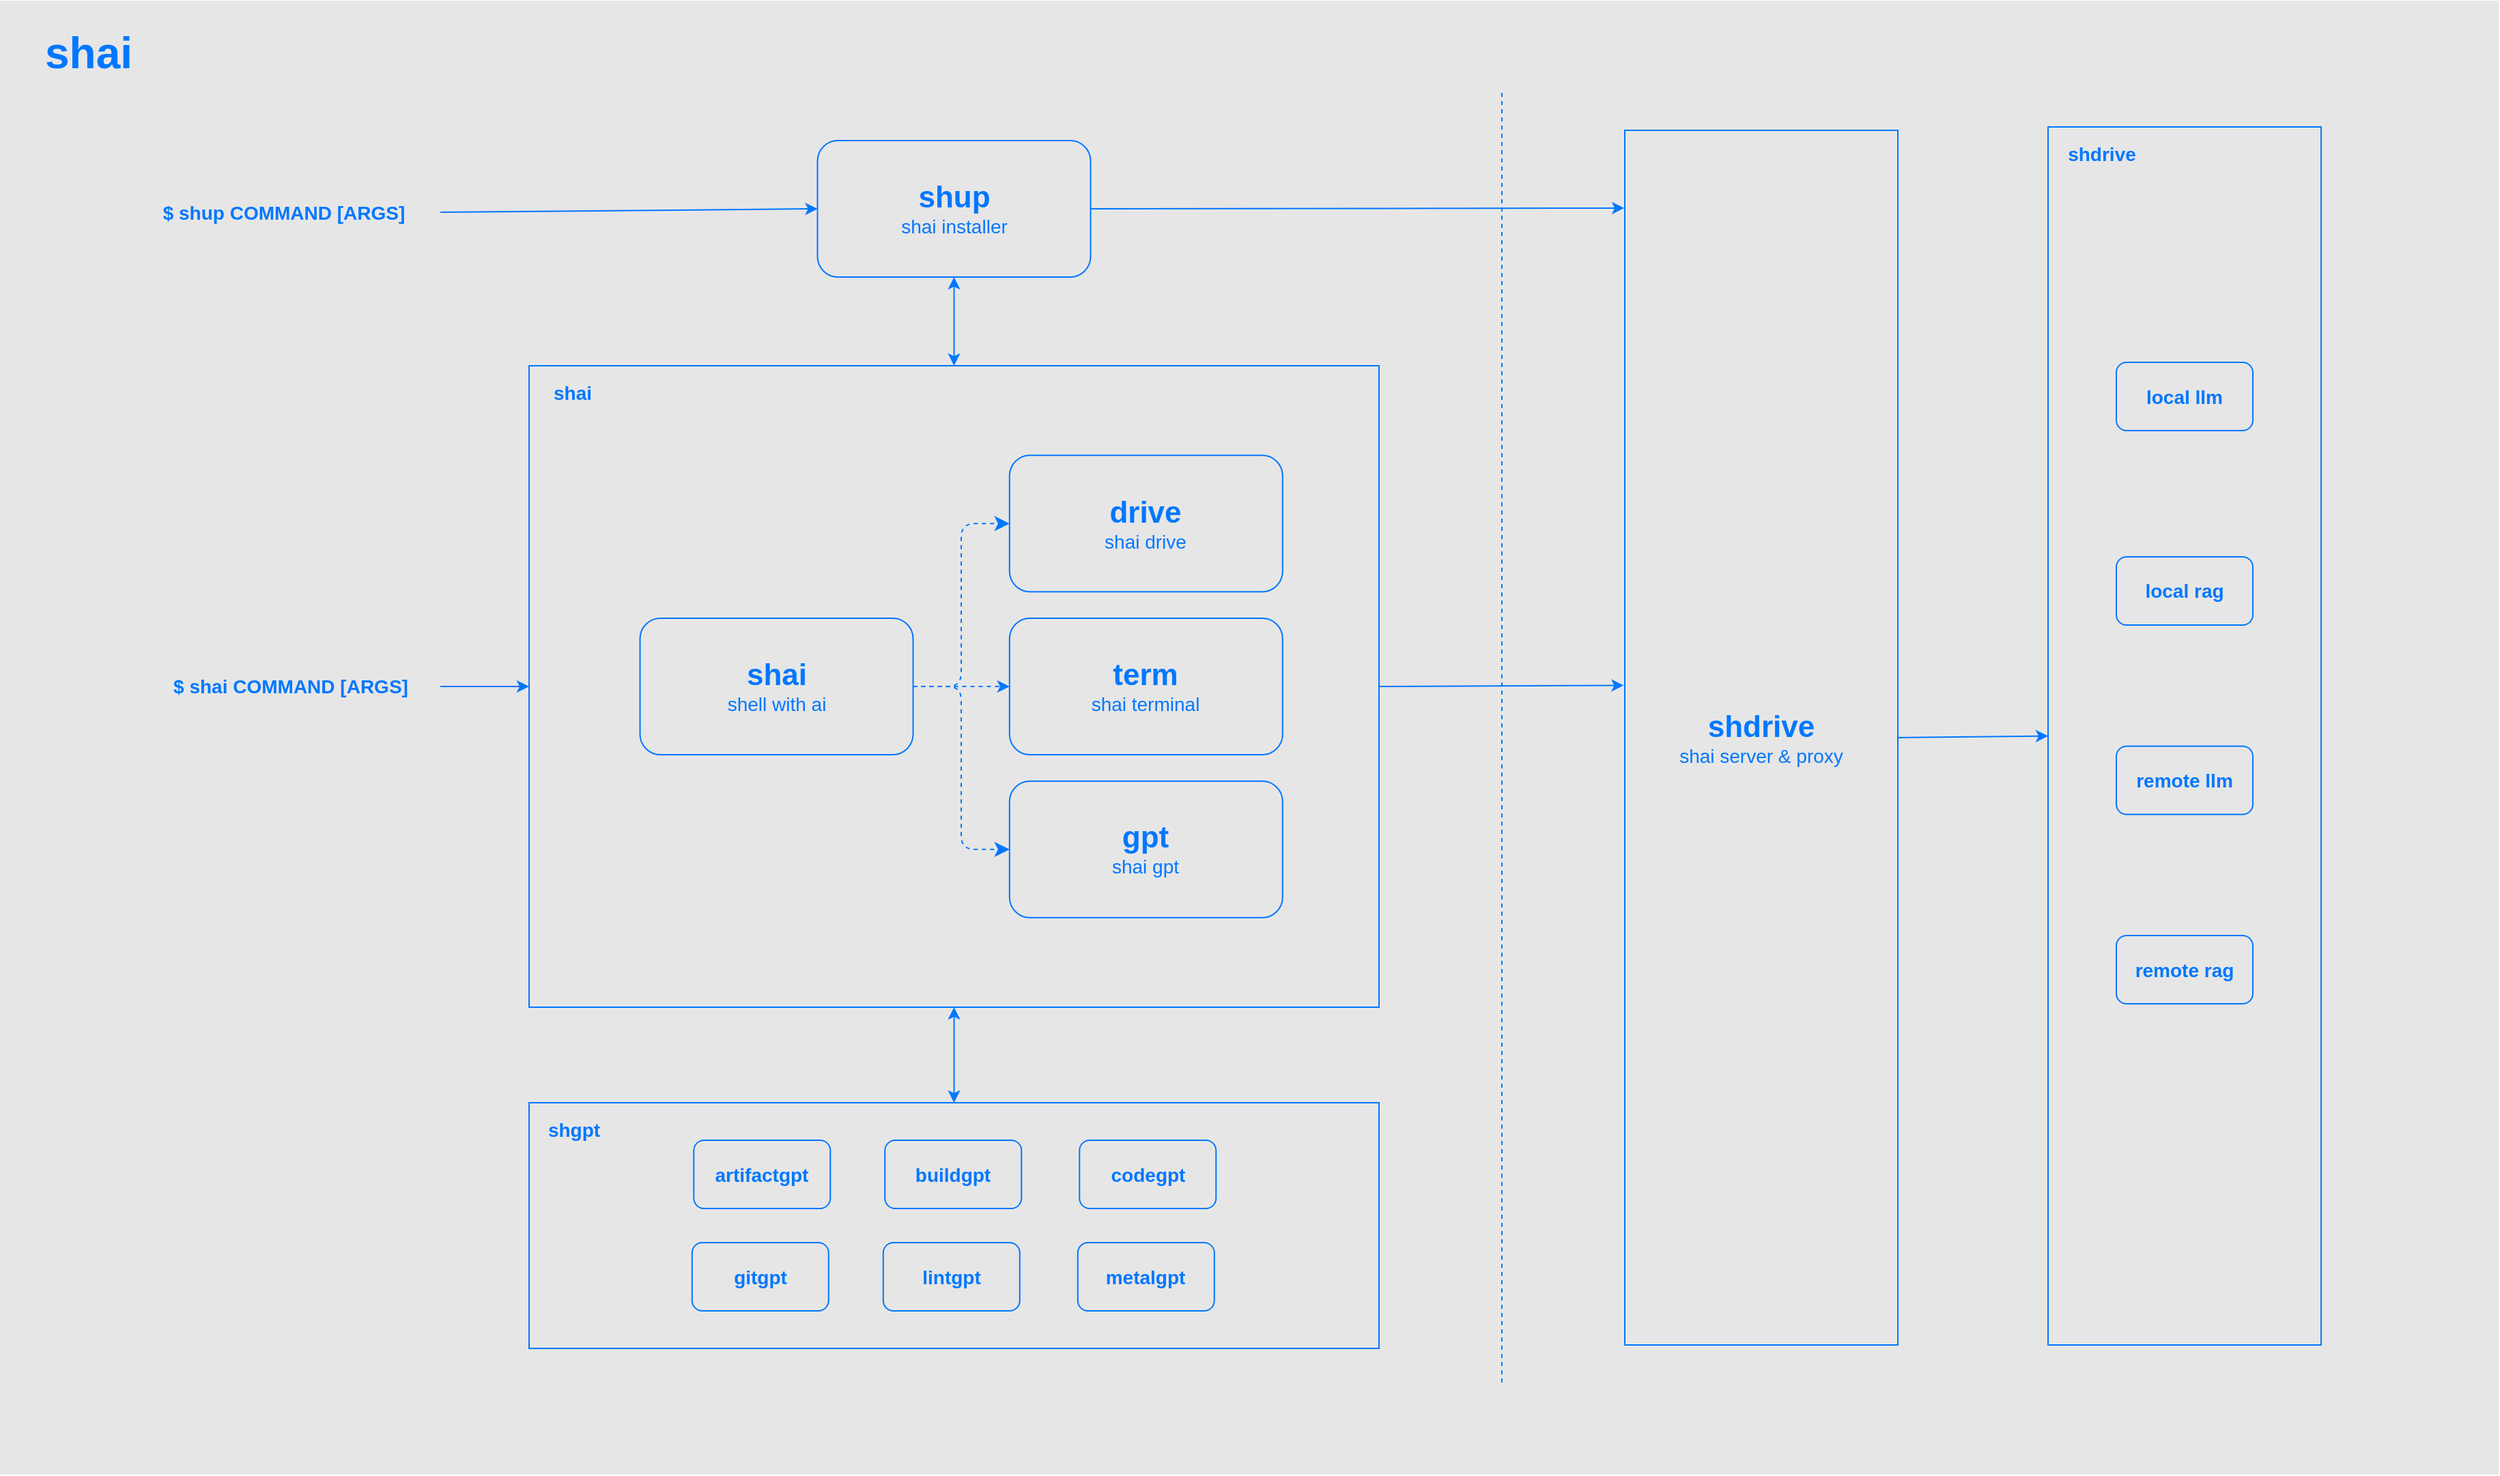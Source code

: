 <mxfile scale="2" border="0" version="24.6.4" type="github">
  <diagram id="lRwunp---gVruRk167lT" name="Page-1">
    <mxGraphModel dx="1551" dy="1816" grid="1" gridSize="10" guides="1" tooltips="1" connect="1" arrows="1" fold="1" page="1" pageScale="1" pageWidth="850" pageHeight="1100" math="0" shadow="0">
      <root>
        <mxCell id="0" />
        <mxCell id="1" parent="0" />
        <mxCell id="4" value="" style="rounded=0;whiteSpace=wrap;html=1;strokeColor=none;fillColor=#E6E6E6;" parent="1" vertex="1">
          <mxGeometry x="-70" y="302.5" width="1830" height="1080" as="geometry" />
        </mxCell>
        <mxCell id="24" value="&lt;font color=&quot;#0077ff&quot; style=&quot;&quot;&gt;&lt;br&gt;&lt;/font&gt;" style="rounded=0;whiteSpace=wrap;html=1;strokeColor=#0077FF;fillColor=none;shadow=0;" parent="1" vertex="1">
          <mxGeometry x="317.5" y="1110" width="622.5" height="180" as="geometry" />
        </mxCell>
        <mxCell id="14" value="" style="rounded=0;whiteSpace=wrap;html=1;strokeColor=#0077FF;fontSize=14;fontColor=#0077FF;fillColor=none;" parent="1" vertex="1">
          <mxGeometry x="317.5" y="570" width="622.5" height="470" as="geometry" />
        </mxCell>
        <mxCell id="2" value="&lt;font color=&quot;#0077ff&quot; style=&quot;&quot;&gt;&lt;span style=&quot;font-weight: bold; font-size: 22px;&quot;&gt;shai&lt;/span&gt;&lt;br&gt;&lt;font style=&quot;font-size: 14px;&quot;&gt;shell with ai&lt;/font&gt;&lt;br&gt;&lt;/font&gt;" style="rounded=1;whiteSpace=wrap;html=1;strokeColor=#0077FF;fillColor=none;shadow=0;" parent="1" vertex="1">
          <mxGeometry x="398.75" y="755" width="200" height="100" as="geometry" />
        </mxCell>
        <mxCell id="3" value="$&amp;nbsp;shai COMMAND [ARGS]" style="text;html=1;strokeColor=none;fillColor=none;align=center;verticalAlign=middle;whiteSpace=wrap;rounded=0;fontStyle=1;dashed=1;fontColor=#0077FF;fontSize=14;" parent="1" vertex="1">
          <mxGeometry x="32.5" y="782.5" width="220" height="45" as="geometry" />
        </mxCell>
        <mxCell id="5" value="$&amp;nbsp;shup COMMAND [ARGS]" style="text;html=1;strokeColor=none;fillColor=none;align=center;verticalAlign=middle;whiteSpace=wrap;rounded=0;fontStyle=1;dashed=1;fontColor=#0077FF;fontSize=14;" parent="1" vertex="1">
          <mxGeometry x="22.5" y="435" width="230" height="45" as="geometry" />
        </mxCell>
        <mxCell id="6" value="" style="endArrow=classic;html=1;fontSize=14;fontColor=#0077FF;entryX=0;entryY=0.5;entryDx=0;entryDy=0;exitX=1;exitY=0.5;exitDx=0;exitDy=0;strokeColor=#0077FF;" parent="1" source="3" target="14" edge="1">
          <mxGeometry width="50" height="50" relative="1" as="geometry">
            <mxPoint x="652.5" y="772.5" as="sourcePoint" />
            <mxPoint x="702.5" y="722.5" as="targetPoint" />
          </mxGeometry>
        </mxCell>
        <mxCell id="7" value="&lt;font color=&quot;#0077ff&quot; style=&quot;&quot;&gt;&lt;span style=&quot;font-weight: bold; font-size: 22px;&quot;&gt;shup&lt;/span&gt;&lt;br&gt;&lt;font style=&quot;font-size: 14px;&quot;&gt;shai installer&lt;/font&gt;&lt;br&gt;&lt;/font&gt;" style="rounded=1;whiteSpace=wrap;html=1;strokeColor=#0077FF;fillColor=none;shadow=0;" parent="1" vertex="1">
          <mxGeometry x="528.75" y="405" width="200" height="100" as="geometry" />
        </mxCell>
        <mxCell id="8" value="&lt;font color=&quot;#0077ff&quot; style=&quot;&quot;&gt;&lt;span style=&quot;font-weight: bold; font-size: 22px;&quot;&gt;shdrive&lt;/span&gt;&lt;br&gt;&lt;font style=&quot;font-size: 14px;&quot;&gt;shai server &amp;amp; proxy&lt;/font&gt;&lt;br&gt;&lt;/font&gt;" style="rounded=0;whiteSpace=wrap;html=1;strokeColor=#0077FF;fillColor=none;shadow=0;" parent="1" vertex="1">
          <mxGeometry x="1120" y="397.5" width="200" height="890" as="geometry" />
        </mxCell>
        <mxCell id="9" value="&lt;span style=&quot;border-color: var(--border-color); color: rgb(0, 119, 255); font-weight: bold; font-size: 22px;&quot;&gt;drive&lt;/span&gt;&lt;br style=&quot;border-color: var(--border-color); color: rgb(0, 119, 255);&quot;&gt;&lt;font style=&quot;border-color: var(--border-color); color: rgb(0, 119, 255); font-size: 14px;&quot;&gt;shai drive&lt;/font&gt;&lt;font color=&quot;#0077ff&quot; style=&quot;&quot;&gt;&lt;br&gt;&lt;/font&gt;" style="rounded=1;whiteSpace=wrap;html=1;strokeColor=#0077FF;fillColor=none;shadow=0;" parent="1" vertex="1">
          <mxGeometry x="669.38" y="635.63" width="200" height="100" as="geometry" />
        </mxCell>
        <mxCell id="12" value="" style="endArrow=classic;html=1;fontSize=14;fontColor=#0077FF;entryX=0;entryY=0.5;entryDx=0;entryDy=0;exitX=1;exitY=0.5;exitDx=0;exitDy=0;strokeColor=#0077FF;" parent="1" source="5" target="7" edge="1">
          <mxGeometry width="50" height="50" relative="1" as="geometry">
            <mxPoint x="302.5" y="282.5" as="sourcePoint" />
            <mxPoint x="362.5" y="282.5" as="targetPoint" />
          </mxGeometry>
        </mxCell>
        <mxCell id="15" value="&lt;font color=&quot;#0077ff&quot; style=&quot;&quot;&gt;&lt;br&gt;&lt;/font&gt;" style="rounded=0;whiteSpace=wrap;html=1;strokeColor=#0077FF;fillColor=none;shadow=0;" parent="1" vertex="1">
          <mxGeometry x="1430" y="395" width="200" height="892.5" as="geometry" />
        </mxCell>
        <mxCell id="16" value="&lt;font color=&quot;#0077ff&quot; style=&quot;&quot;&gt;&lt;b style=&quot;&quot;&gt;&lt;font style=&quot;font-size: 14px;&quot;&gt;local llm&lt;/font&gt;&lt;/b&gt;&lt;br&gt;&lt;/font&gt;" style="rounded=1;whiteSpace=wrap;html=1;strokeColor=#0077FF;fillColor=none;shadow=0;" parent="1" vertex="1">
          <mxGeometry x="1480" y="567.5" width="100" height="50" as="geometry" />
        </mxCell>
        <mxCell id="17" value="&lt;font color=&quot;#0077ff&quot; style=&quot;&quot;&gt;&lt;b style=&quot;&quot;&gt;&lt;font style=&quot;font-size: 14px;&quot;&gt;local rag&lt;/font&gt;&lt;/b&gt;&lt;br&gt;&lt;/font&gt;" style="rounded=1;whiteSpace=wrap;html=1;strokeColor=#0077FF;fillColor=none;shadow=0;" parent="1" vertex="1">
          <mxGeometry x="1480" y="710" width="100" height="50" as="geometry" />
        </mxCell>
        <mxCell id="18" value="&lt;font color=&quot;#0077ff&quot; style=&quot;&quot;&gt;&lt;b style=&quot;&quot;&gt;&lt;font style=&quot;font-size: 14px;&quot;&gt;remote llm&lt;/font&gt;&lt;/b&gt;&lt;br&gt;&lt;/font&gt;" style="rounded=1;whiteSpace=wrap;html=1;strokeColor=#0077FF;fillColor=none;shadow=0;" parent="1" vertex="1">
          <mxGeometry x="1480" y="848.75" width="100" height="50" as="geometry" />
        </mxCell>
        <mxCell id="19" value="&lt;font color=&quot;#0077ff&quot; style=&quot;&quot;&gt;&lt;b style=&quot;&quot;&gt;&lt;font style=&quot;font-size: 14px;&quot;&gt;remote rag&lt;/font&gt;&lt;/b&gt;&lt;br&gt;&lt;/font&gt;" style="rounded=1;whiteSpace=wrap;html=1;strokeColor=#0077FF;fillColor=none;shadow=0;" parent="1" vertex="1">
          <mxGeometry x="1480" y="987.5" width="100" height="50" as="geometry" />
        </mxCell>
        <mxCell id="21" value="" style="endArrow=classic;html=1;fontSize=14;fontColor=#0077FF;entryX=-0.002;entryY=0.064;entryDx=0;entryDy=0;exitX=1;exitY=0.5;exitDx=0;exitDy=0;strokeColor=#0077FF;entryPerimeter=0;" parent="1" source="7" target="8" edge="1">
          <mxGeometry width="50" height="50" relative="1" as="geometry">
            <mxPoint x="267.5" y="495" as="sourcePoint" />
            <mxPoint x="382.5" y="495" as="targetPoint" />
          </mxGeometry>
        </mxCell>
        <mxCell id="22" value="" style="endArrow=classic;html=1;fontSize=14;fontColor=#0077FF;entryX=-0.004;entryY=0.457;entryDx=0;entryDy=0;exitX=1;exitY=0.5;exitDx=0;exitDy=0;strokeColor=#0077FF;entryPerimeter=0;" parent="1" source="14" target="8" edge="1">
          <mxGeometry width="50" height="50" relative="1" as="geometry">
            <mxPoint x="582.5" y="495" as="sourcePoint" />
            <mxPoint x="744.3" y="495.285" as="targetPoint" />
          </mxGeometry>
        </mxCell>
        <mxCell id="23" value="" style="endArrow=classic;html=1;fontSize=14;fontColor=#0077FF;exitX=1;exitY=0.5;exitDx=0;exitDy=0;strokeColor=#0077FF;entryX=0;entryY=0.5;entryDx=0;entryDy=0;" parent="1" source="8" target="15" edge="1">
          <mxGeometry width="50" height="50" relative="1" as="geometry">
            <mxPoint x="1015" y="812.5" as="sourcePoint" />
            <mxPoint x="1430" y="837.5" as="targetPoint" />
          </mxGeometry>
        </mxCell>
        <mxCell id="25" value="&lt;font color=&quot;#0077ff&quot; style=&quot;&quot;&gt;&lt;b style=&quot;&quot;&gt;&lt;font style=&quot;font-size: 14px;&quot;&gt;artifactgpt&lt;/font&gt;&lt;/b&gt;&lt;br&gt;&lt;/font&gt;" style="rounded=1;whiteSpace=wrap;html=1;strokeColor=#0077FF;fillColor=none;shadow=0;" parent="1" vertex="1">
          <mxGeometry x="438.13" y="1137.5" width="100" height="50" as="geometry" />
        </mxCell>
        <mxCell id="26" value="&lt;font color=&quot;#0077ff&quot; style=&quot;&quot;&gt;&lt;b style=&quot;&quot;&gt;&lt;font style=&quot;font-size: 14px;&quot;&gt;buildgpt&lt;/font&gt;&lt;/b&gt;&lt;br&gt;&lt;/font&gt;" style="rounded=1;whiteSpace=wrap;html=1;strokeColor=#0077FF;fillColor=none;shadow=0;" parent="1" vertex="1">
          <mxGeometry x="578.13" y="1137.5" width="100" height="50" as="geometry" />
        </mxCell>
        <mxCell id="27" value="&lt;font color=&quot;#0077ff&quot; style=&quot;&quot;&gt;&lt;b style=&quot;&quot;&gt;&lt;font style=&quot;font-size: 14px;&quot;&gt;codegpt&lt;/font&gt;&lt;/b&gt;&lt;br&gt;&lt;/font&gt;" style="rounded=1;whiteSpace=wrap;html=1;strokeColor=#0077FF;fillColor=none;shadow=0;" parent="1" vertex="1">
          <mxGeometry x="720.63" y="1137.5" width="100" height="50" as="geometry" />
        </mxCell>
        <mxCell id="28" value="&lt;font color=&quot;#0077ff&quot; style=&quot;&quot;&gt;&lt;b style=&quot;&quot;&gt;&lt;font style=&quot;font-size: 14px;&quot;&gt;gitgpt&lt;/font&gt;&lt;/b&gt;&lt;br&gt;&lt;/font&gt;" style="rounded=1;whiteSpace=wrap;html=1;strokeColor=#0077FF;fillColor=none;shadow=0;" parent="1" vertex="1">
          <mxGeometry x="436.88" y="1212.5" width="100" height="50" as="geometry" />
        </mxCell>
        <mxCell id="29" value="&lt;font color=&quot;#0077ff&quot; style=&quot;&quot;&gt;&lt;b style=&quot;&quot;&gt;&lt;font style=&quot;font-size: 14px;&quot;&gt;lintgpt&lt;/font&gt;&lt;/b&gt;&lt;br&gt;&lt;/font&gt;" style="rounded=1;whiteSpace=wrap;html=1;strokeColor=#0077FF;fillColor=none;shadow=0;" parent="1" vertex="1">
          <mxGeometry x="576.88" y="1212.5" width="100" height="50" as="geometry" />
        </mxCell>
        <mxCell id="30" value="&lt;font color=&quot;#0077ff&quot; style=&quot;&quot;&gt;&lt;b style=&quot;&quot;&gt;&lt;font style=&quot;font-size: 14px;&quot;&gt;metalgpt&lt;/font&gt;&lt;/b&gt;&lt;br&gt;&lt;/font&gt;" style="rounded=1;whiteSpace=wrap;html=1;strokeColor=#0077FF;fillColor=none;shadow=0;" parent="1" vertex="1">
          <mxGeometry x="719.38" y="1212.5" width="100" height="50" as="geometry" />
        </mxCell>
        <mxCell id="33" value="shgpt" style="text;strokeColor=none;fillColor=none;html=1;fontSize=14;fontStyle=1;verticalAlign=middle;align=center;rounded=0;shadow=0;fontColor=#0077FF;" parent="1" vertex="1">
          <mxGeometry x="317.5" y="1110" width="65" height="40" as="geometry" />
        </mxCell>
        <mxCell id="34" value="shai" style="text;strokeColor=none;fillColor=none;html=1;fontSize=14;fontStyle=1;verticalAlign=middle;align=center;rounded=0;shadow=0;fontColor=#0077FF;" parent="1" vertex="1">
          <mxGeometry x="317.5" y="570" width="62.5" height="40" as="geometry" />
        </mxCell>
        <mxCell id="35" value="shdrive" style="text;strokeColor=none;fillColor=none;html=1;fontSize=14;fontStyle=1;verticalAlign=middle;align=center;rounded=0;shadow=0;fontColor=#0077FF;" parent="1" vertex="1">
          <mxGeometry x="1430" y="395" width="77.5" height="40" as="geometry" />
        </mxCell>
        <mxCell id="36" value="" style="endArrow=none;html=1;strokeColor=#0077FF;dashed=1;" parent="1" edge="1">
          <mxGeometry width="50" height="50" relative="1" as="geometry">
            <mxPoint x="1030" y="1315" as="sourcePoint" />
            <mxPoint x="1030" y="370" as="targetPoint" />
          </mxGeometry>
        </mxCell>
        <mxCell id="37" value="&lt;font color=&quot;#0077ff&quot; style=&quot;&quot;&gt;&lt;span style=&quot;font-weight: bold; font-size: 22px;&quot;&gt;gpt&lt;/span&gt;&lt;br&gt;&lt;font style=&quot;font-size: 14px;&quot;&gt;shai gpt&lt;/font&gt;&lt;br&gt;&lt;/font&gt;" style="rounded=1;whiteSpace=wrap;html=1;strokeColor=#0077FF;fillColor=none;shadow=0;" parent="1" vertex="1">
          <mxGeometry x="669.38" y="874.38" width="200" height="100" as="geometry" />
        </mxCell>
        <mxCell id="38" value="" style="edgeStyle=elbowEdgeStyle;elbow=horizontal;endArrow=classic;html=1;rounded=1;endSize=8;startSize=8;dashed=1;strokeColor=#0077FF;exitX=1;exitY=0.5;exitDx=0;exitDy=0;entryX=0;entryY=0.5;entryDx=0;entryDy=0;" parent="1" source="2" target="9" edge="1">
          <mxGeometry width="50" height="50" relative="1" as="geometry">
            <mxPoint x="960" y="980" as="sourcePoint" />
            <mxPoint x="1010" y="930" as="targetPoint" />
          </mxGeometry>
        </mxCell>
        <mxCell id="39" value="" style="edgeStyle=elbowEdgeStyle;elbow=horizontal;endArrow=classic;html=1;rounded=1;endSize=8;startSize=8;dashed=1;strokeColor=#0077FF;exitX=1;exitY=0.5;exitDx=0;exitDy=0;entryX=0;entryY=0.5;entryDx=0;entryDy=0;" parent="1" source="2" target="37" edge="1">
          <mxGeometry width="50" height="50" relative="1" as="geometry">
            <mxPoint x="608.75" y="803.75" as="sourcePoint" />
            <mxPoint x="668.75" y="728.75" as="targetPoint" />
          </mxGeometry>
        </mxCell>
        <mxCell id="41" value="" style="endArrow=classic;startArrow=classic;html=1;rounded=1;strokeColor=#0077FF;entryX=0.5;entryY=0;entryDx=0;entryDy=0;exitX=0.5;exitY=1;exitDx=0;exitDy=0;" parent="1" source="7" target="14" edge="1">
          <mxGeometry width="50" height="50" relative="1" as="geometry">
            <mxPoint x="830" y="900" as="sourcePoint" />
            <mxPoint x="880" y="850" as="targetPoint" />
          </mxGeometry>
        </mxCell>
        <mxCell id="42" value="" style="endArrow=classic;startArrow=classic;html=1;rounded=1;strokeColor=#0077FF;entryX=0.5;entryY=0;entryDx=0;entryDy=0;exitX=0.5;exitY=1;exitDx=0;exitDy=0;" parent="1" source="14" target="24" edge="1">
          <mxGeometry width="50" height="50" relative="1" as="geometry">
            <mxPoint x="638.75" y="545" as="sourcePoint" />
            <mxPoint x="638.75" y="625" as="targetPoint" />
          </mxGeometry>
        </mxCell>
        <mxCell id="43" value="shai" style="text;html=1;strokeColor=none;fillColor=none;align=center;verticalAlign=middle;whiteSpace=wrap;rounded=0;fontSize=32;fontStyle=1;fontColor=#0077FF;" parent="1" vertex="1">
          <mxGeometry x="-70" y="302.5" width="130" height="77.5" as="geometry" />
        </mxCell>
        <mxCell id="44" value="&lt;span style=&quot;border-color: var(--border-color); color: rgb(0, 119, 255); font-weight: bold; font-size: 22px;&quot;&gt;term&lt;/span&gt;&lt;br style=&quot;border-color: var(--border-color); color: rgb(0, 119, 255);&quot;&gt;&lt;font style=&quot;border-color: var(--border-color); color: rgb(0, 119, 255); font-size: 14px;&quot;&gt;shai terminal&lt;/font&gt;&lt;font color=&quot;#0077ff&quot; style=&quot;&quot;&gt;&lt;br&gt;&lt;/font&gt;" style="rounded=1;whiteSpace=wrap;html=1;strokeColor=#0077FF;fillColor=none;shadow=0;" parent="1" vertex="1">
          <mxGeometry x="669.38" y="755" width="200" height="100" as="geometry" />
        </mxCell>
        <mxCell id="45" value="" style="endArrow=classic;html=1;fontSize=14;fontColor=#0077FF;entryX=0;entryY=0.5;entryDx=0;entryDy=0;exitX=1;exitY=0.5;exitDx=0;exitDy=0;strokeColor=#0077FF;dashed=1;" parent="1" source="2" target="44" edge="1">
          <mxGeometry width="50" height="50" relative="1" as="geometry">
            <mxPoint x="262.5" y="815" as="sourcePoint" />
            <mxPoint x="327.5" y="815" as="targetPoint" />
          </mxGeometry>
        </mxCell>
      </root>
    </mxGraphModel>
  </diagram>
</mxfile>
